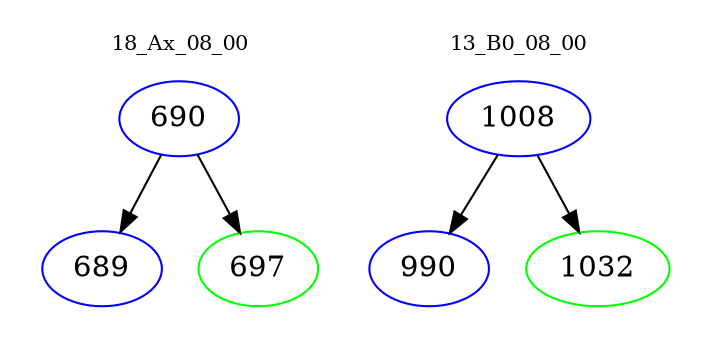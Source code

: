 digraph{
subgraph cluster_0 {
color = white
label = "18_Ax_08_00";
fontsize=10;
T0_690 [label="690", color="blue"]
T0_690 -> T0_689 [color="black"]
T0_689 [label="689", color="blue"]
T0_690 -> T0_697 [color="black"]
T0_697 [label="697", color="green"]
}
subgraph cluster_1 {
color = white
label = "13_B0_08_00";
fontsize=10;
T1_1008 [label="1008", color="blue"]
T1_1008 -> T1_990 [color="black"]
T1_990 [label="990", color="blue"]
T1_1008 -> T1_1032 [color="black"]
T1_1032 [label="1032", color="green"]
}
}
